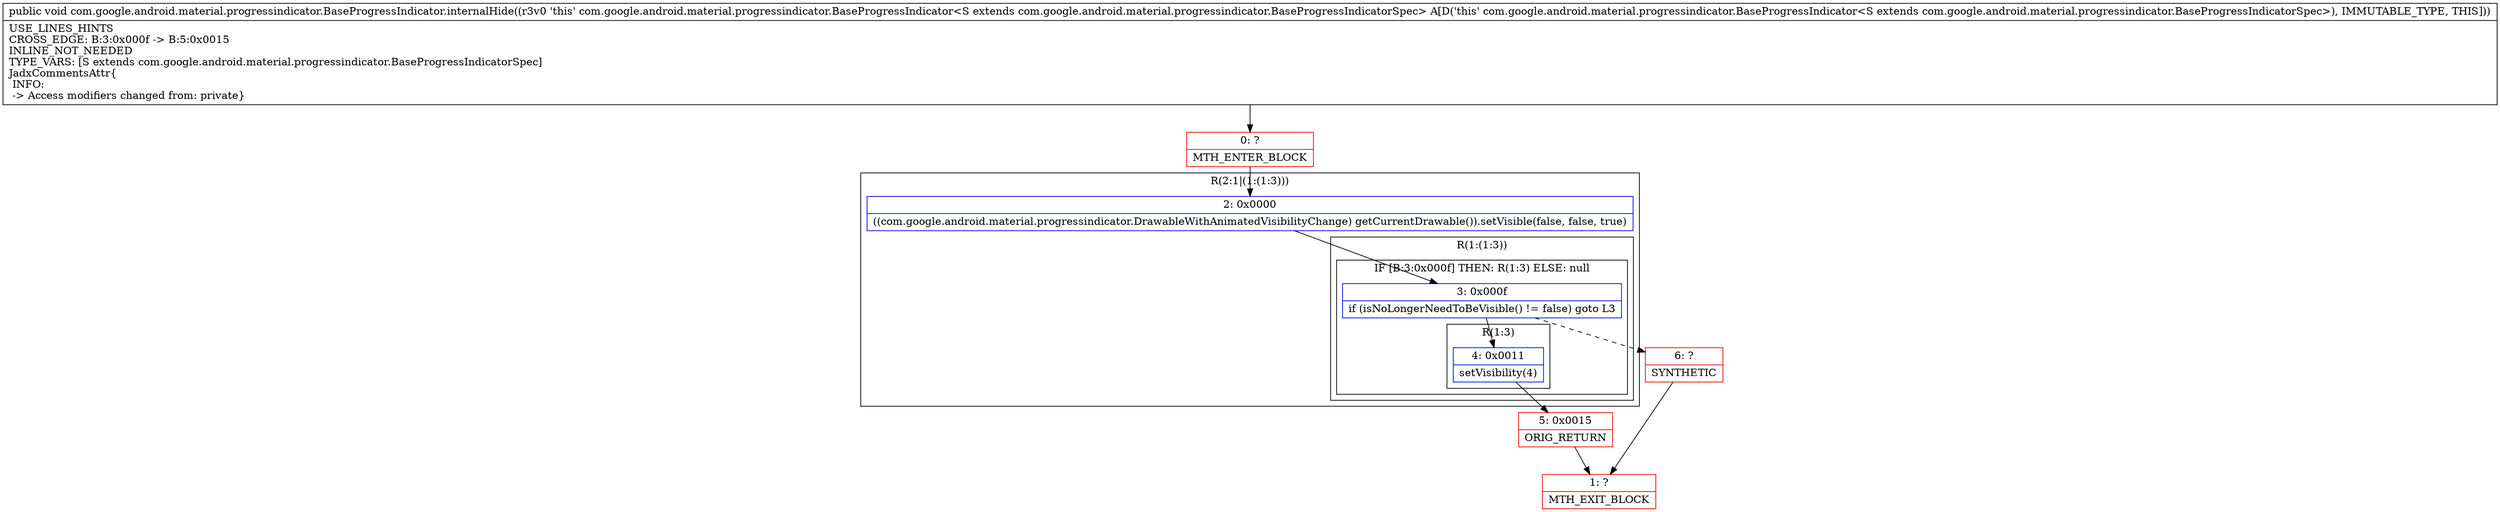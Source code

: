 digraph "CFG forcom.google.android.material.progressindicator.BaseProgressIndicator.internalHide()V" {
subgraph cluster_Region_828054133 {
label = "R(2:1|(1:(1:3)))";
node [shape=record,color=blue];
Node_2 [shape=record,label="{2\:\ 0x0000|((com.google.android.material.progressindicator.DrawableWithAnimatedVisibilityChange) getCurrentDrawable()).setVisible(false, false, true)\l}"];
subgraph cluster_Region_1275696759 {
label = "R(1:(1:3))";
node [shape=record,color=blue];
subgraph cluster_IfRegion_1819860983 {
label = "IF [B:3:0x000f] THEN: R(1:3) ELSE: null";
node [shape=record,color=blue];
Node_3 [shape=record,label="{3\:\ 0x000f|if (isNoLongerNeedToBeVisible() != false) goto L3\l}"];
subgraph cluster_Region_648606745 {
label = "R(1:3)";
node [shape=record,color=blue];
Node_4 [shape=record,label="{4\:\ 0x0011|setVisibility(4)\l}"];
}
}
}
}
Node_0 [shape=record,color=red,label="{0\:\ ?|MTH_ENTER_BLOCK\l}"];
Node_5 [shape=record,color=red,label="{5\:\ 0x0015|ORIG_RETURN\l}"];
Node_1 [shape=record,color=red,label="{1\:\ ?|MTH_EXIT_BLOCK\l}"];
Node_6 [shape=record,color=red,label="{6\:\ ?|SYNTHETIC\l}"];
MethodNode[shape=record,label="{public void com.google.android.material.progressindicator.BaseProgressIndicator.internalHide((r3v0 'this' com.google.android.material.progressindicator.BaseProgressIndicator\<S extends com.google.android.material.progressindicator.BaseProgressIndicatorSpec\> A[D('this' com.google.android.material.progressindicator.BaseProgressIndicator\<S extends com.google.android.material.progressindicator.BaseProgressIndicatorSpec\>), IMMUTABLE_TYPE, THIS]))  | USE_LINES_HINTS\lCROSS_EDGE: B:3:0x000f \-\> B:5:0x0015\lINLINE_NOT_NEEDED\lTYPE_VARS: [S extends com.google.android.material.progressindicator.BaseProgressIndicatorSpec]\lJadxCommentsAttr\{\l INFO: \l \-\> Access modifiers changed from: private\}\l}"];
MethodNode -> Node_0;Node_2 -> Node_3;
Node_3 -> Node_4;
Node_3 -> Node_6[style=dashed];
Node_4 -> Node_5;
Node_0 -> Node_2;
Node_5 -> Node_1;
Node_6 -> Node_1;
}

